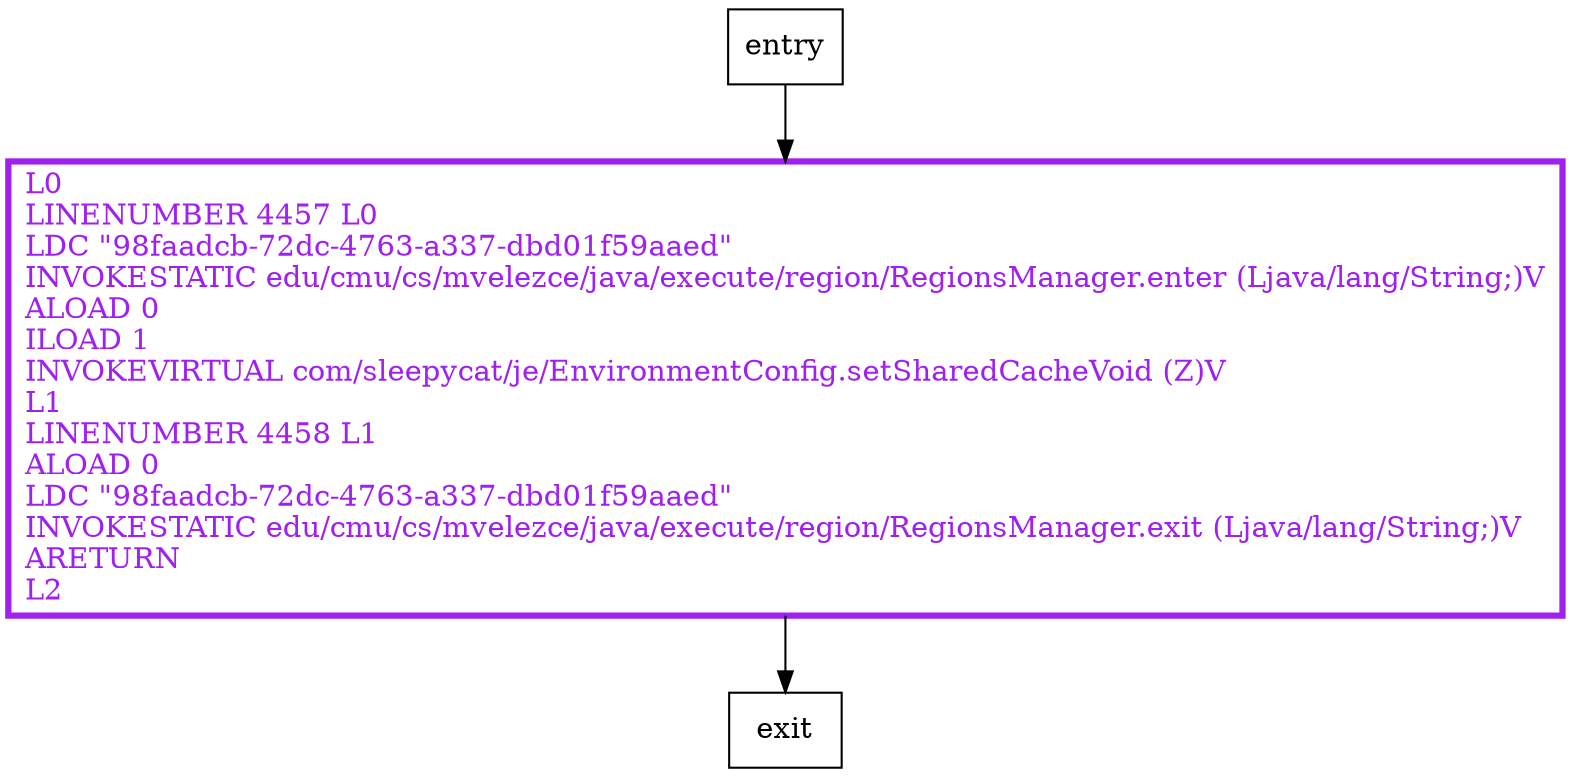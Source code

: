 digraph setSharedCache {
node [shape=record];
2018984192 [label="L0\lLINENUMBER 4457 L0\lLDC \"98faadcb-72dc-4763-a337-dbd01f59aaed\"\lINVOKESTATIC edu/cmu/cs/mvelezce/java/execute/region/RegionsManager.enter (Ljava/lang/String;)V\lALOAD 0\lILOAD 1\lINVOKEVIRTUAL com/sleepycat/je/EnvironmentConfig.setSharedCacheVoid (Z)V\lL1\lLINENUMBER 4458 L1\lALOAD 0\lLDC \"98faadcb-72dc-4763-a337-dbd01f59aaed\"\lINVOKESTATIC edu/cmu/cs/mvelezce/java/execute/region/RegionsManager.exit (Ljava/lang/String;)V\lARETURN\lL2\l"];
entry;
exit;
entry -> 2018984192
2018984192 -> exit
2018984192[fontcolor="purple", penwidth=3, color="purple"];
}
